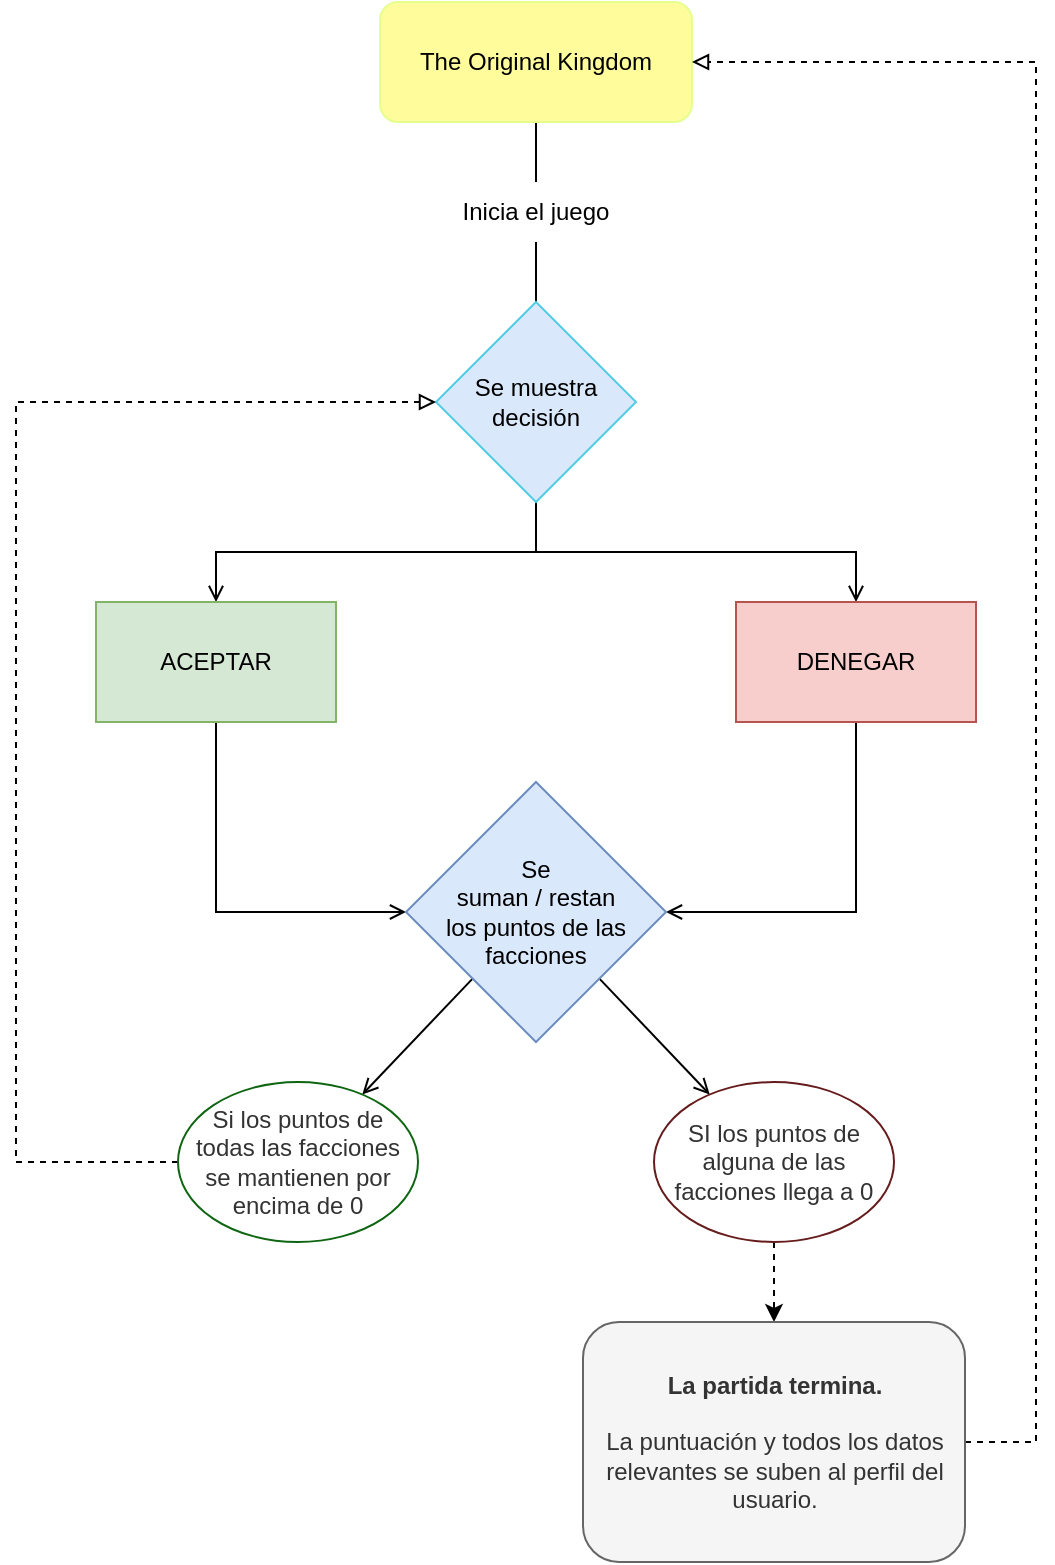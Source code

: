 <mxfile version="23.1.2" type="device">
  <diagram name="Página-1" id="hsuELPFxHfLLxTZ_H7rw">
    <mxGraphModel dx="1195" dy="622" grid="1" gridSize="10" guides="1" tooltips="1" connect="1" arrows="1" fold="1" page="1" pageScale="1" pageWidth="827" pageHeight="1169" math="0" shadow="0">
      <root>
        <mxCell id="0" />
        <mxCell id="1" parent="0" />
        <mxCell id="lAarjawHeb2gkxGMYReY-6" style="rounded=0;orthogonalLoop=1;jettySize=auto;html=1;entryX=0.5;entryY=0;entryDx=0;entryDy=0;endArrow=none;endFill=0;" edge="1" parent="1" source="lAarjawHeb2gkxGMYReY-1" target="lAarjawHeb2gkxGMYReY-4">
          <mxGeometry relative="1" as="geometry" />
        </mxCell>
        <mxCell id="lAarjawHeb2gkxGMYReY-1" value="The Original Kingdom" style="rounded=1;whiteSpace=wrap;html=1;strokeColor=#E5FF8F;fillColor=#FFFC9C;" vertex="1" parent="1">
          <mxGeometry x="342" y="20" width="156" height="60" as="geometry" />
        </mxCell>
        <mxCell id="lAarjawHeb2gkxGMYReY-35" style="edgeStyle=orthogonalEdgeStyle;rounded=0;orthogonalLoop=1;jettySize=auto;html=1;entryX=0.5;entryY=0;entryDx=0;entryDy=0;endArrow=none;endFill=0;" edge="1" parent="1" source="lAarjawHeb2gkxGMYReY-4" target="lAarjawHeb2gkxGMYReY-9">
          <mxGeometry relative="1" as="geometry" />
        </mxCell>
        <mxCell id="lAarjawHeb2gkxGMYReY-4" value="Inicia el juego" style="text;html=1;strokeColor=none;fillColor=none;align=center;verticalAlign=middle;whiteSpace=wrap;rounded=0;" vertex="1" parent="1">
          <mxGeometry x="367" y="110" width="106" height="30" as="geometry" />
        </mxCell>
        <mxCell id="lAarjawHeb2gkxGMYReY-12" style="rounded=0;orthogonalLoop=1;jettySize=auto;html=1;entryX=0.5;entryY=0;entryDx=0;entryDy=0;endArrow=open;endFill=0;edgeStyle=orthogonalEdgeStyle;exitX=0.5;exitY=1;exitDx=0;exitDy=0;" edge="1" parent="1" source="lAarjawHeb2gkxGMYReY-9" target="lAarjawHeb2gkxGMYReY-11">
          <mxGeometry relative="1" as="geometry" />
        </mxCell>
        <mxCell id="lAarjawHeb2gkxGMYReY-13" style="edgeStyle=orthogonalEdgeStyle;rounded=0;orthogonalLoop=1;jettySize=auto;html=1;entryX=0.5;entryY=0;entryDx=0;entryDy=0;endArrow=open;endFill=0;exitX=0.5;exitY=1;exitDx=0;exitDy=0;" edge="1" parent="1" source="lAarjawHeb2gkxGMYReY-9" target="lAarjawHeb2gkxGMYReY-10">
          <mxGeometry relative="1" as="geometry" />
        </mxCell>
        <mxCell id="lAarjawHeb2gkxGMYReY-9" value="Se muestra decisión" style="rhombus;whiteSpace=wrap;html=1;strokeColor=#53cce4;fillColor=#dae8fc;" vertex="1" parent="1">
          <mxGeometry x="370" y="170" width="100" height="100" as="geometry" />
        </mxCell>
        <mxCell id="lAarjawHeb2gkxGMYReY-41" style="rounded=0;orthogonalLoop=1;jettySize=auto;html=1;entryX=0;entryY=0.5;entryDx=0;entryDy=0;edgeStyle=orthogonalEdgeStyle;exitX=0.5;exitY=1;exitDx=0;exitDy=0;endArrow=open;endFill=0;" edge="1" parent="1" source="lAarjawHeb2gkxGMYReY-10" target="lAarjawHeb2gkxGMYReY-15">
          <mxGeometry relative="1" as="geometry">
            <Array as="points">
              <mxPoint x="260" y="400" />
              <mxPoint x="260" y="400" />
              <mxPoint x="260" y="475" />
            </Array>
          </mxGeometry>
        </mxCell>
        <mxCell id="lAarjawHeb2gkxGMYReY-10" value="ACEPTAR" style="rounded=0;whiteSpace=wrap;html=1;fillColor=#d5e8d4;strokeColor=#82b366;" vertex="1" parent="1">
          <mxGeometry x="200" y="320" width="120" height="60" as="geometry" />
        </mxCell>
        <mxCell id="lAarjawHeb2gkxGMYReY-42" style="edgeStyle=orthogonalEdgeStyle;rounded=0;orthogonalLoop=1;jettySize=auto;html=1;entryX=1;entryY=0.5;entryDx=0;entryDy=0;exitX=0.5;exitY=1;exitDx=0;exitDy=0;endArrow=open;endFill=0;" edge="1" parent="1" source="lAarjawHeb2gkxGMYReY-11" target="lAarjawHeb2gkxGMYReY-15">
          <mxGeometry relative="1" as="geometry" />
        </mxCell>
        <mxCell id="lAarjawHeb2gkxGMYReY-11" value="DENEGAR" style="rounded=0;whiteSpace=wrap;html=1;fillColor=#f8cecc;strokeColor=#b85450;" vertex="1" parent="1">
          <mxGeometry x="520" y="320" width="120" height="60" as="geometry" />
        </mxCell>
        <mxCell id="lAarjawHeb2gkxGMYReY-28" style="rounded=0;orthogonalLoop=1;jettySize=auto;html=1;endArrow=open;endFill=0;" edge="1" parent="1" source="lAarjawHeb2gkxGMYReY-15" target="lAarjawHeb2gkxGMYReY-22">
          <mxGeometry relative="1" as="geometry" />
        </mxCell>
        <mxCell id="lAarjawHeb2gkxGMYReY-32" style="rounded=0;orthogonalLoop=1;jettySize=auto;html=1;endArrow=open;endFill=0;" edge="1" parent="1" source="lAarjawHeb2gkxGMYReY-15" target="lAarjawHeb2gkxGMYReY-31">
          <mxGeometry relative="1" as="geometry" />
        </mxCell>
        <mxCell id="lAarjawHeb2gkxGMYReY-15" value="&lt;div style=&quot;&quot;&gt;&lt;span style=&quot;background-color: initial;&quot;&gt;Se&lt;/span&gt;&lt;/div&gt;&lt;div style=&quot;&quot;&gt;&lt;span style=&quot;background-color: initial;&quot;&gt;suman / restan&lt;/span&gt;&lt;/div&gt;&lt;div style=&quot;&quot;&gt;&lt;span style=&quot;background-color: initial;&quot;&gt;los puntos de las facciones&lt;/span&gt;&lt;/div&gt;" style="rhombus;whiteSpace=wrap;html=1;strokeColor=#6c8ebf;fillColor=#dae8fc;align=center;" vertex="1" parent="1">
          <mxGeometry x="355" y="410" width="130" height="130" as="geometry" />
        </mxCell>
        <mxCell id="lAarjawHeb2gkxGMYReY-40" style="edgeStyle=orthogonalEdgeStyle;rounded=0;orthogonalLoop=1;jettySize=auto;html=1;entryX=0;entryY=0.5;entryDx=0;entryDy=0;dashed=1;endArrow=block;endFill=0;" edge="1" parent="1" source="lAarjawHeb2gkxGMYReY-22" target="lAarjawHeb2gkxGMYReY-9">
          <mxGeometry relative="1" as="geometry">
            <Array as="points">
              <mxPoint x="160" y="600" />
              <mxPoint x="160" y="220" />
            </Array>
          </mxGeometry>
        </mxCell>
        <mxCell id="lAarjawHeb2gkxGMYReY-22" value="Si los puntos de todas las facciones se mantienen por encima de 0" style="ellipse;whiteSpace=wrap;html=1;fillColor=#FFFFFF;fontColor=#333333;strokeColor=#0F6612;" vertex="1" parent="1">
          <mxGeometry x="241" y="560" width="120" height="80" as="geometry" />
        </mxCell>
        <mxCell id="lAarjawHeb2gkxGMYReY-44" style="edgeStyle=orthogonalEdgeStyle;rounded=0;orthogonalLoop=1;jettySize=auto;html=1;entryX=0.5;entryY=0;entryDx=0;entryDy=0;dashed=1;" edge="1" parent="1" source="lAarjawHeb2gkxGMYReY-31" target="lAarjawHeb2gkxGMYReY-43">
          <mxGeometry relative="1" as="geometry" />
        </mxCell>
        <mxCell id="lAarjawHeb2gkxGMYReY-31" value="SI los puntos de alguna de las facciones llega a 0" style="ellipse;whiteSpace=wrap;html=1;fillColor=#FFFFFF;fontColor=#333333;strokeColor=#661C1C;" vertex="1" parent="1">
          <mxGeometry x="479" y="560" width="120" height="80" as="geometry" />
        </mxCell>
        <mxCell id="lAarjawHeb2gkxGMYReY-45" style="edgeStyle=orthogonalEdgeStyle;rounded=0;orthogonalLoop=1;jettySize=auto;html=1;entryX=1;entryY=0.5;entryDx=0;entryDy=0;dashed=1;endArrow=block;endFill=0;" edge="1" parent="1" source="lAarjawHeb2gkxGMYReY-43" target="lAarjawHeb2gkxGMYReY-1">
          <mxGeometry relative="1" as="geometry">
            <Array as="points">
              <mxPoint x="670" y="740" />
              <mxPoint x="670" y="50" />
            </Array>
          </mxGeometry>
        </mxCell>
        <mxCell id="lAarjawHeb2gkxGMYReY-43" value="&lt;div style=&quot;&quot;&gt;&lt;span style=&quot;background-color: initial;&quot;&gt;&lt;b&gt;La partida termina.&lt;br&gt;&lt;/b&gt;&lt;br&gt;&lt;div style=&quot;&quot;&gt;&lt;span style=&quot;background-color: initial;&quot;&gt;La puntuación y todos los datos relevantes se suben al perfil del usuario.&lt;/span&gt;&lt;/div&gt;&lt;/span&gt;&lt;/div&gt;" style="rounded=1;whiteSpace=wrap;html=1;align=center;fillColor=#f5f5f5;fontColor=#333333;strokeColor=#666666;" vertex="1" parent="1">
          <mxGeometry x="443.5" y="680" width="191" height="120" as="geometry" />
        </mxCell>
      </root>
    </mxGraphModel>
  </diagram>
</mxfile>
